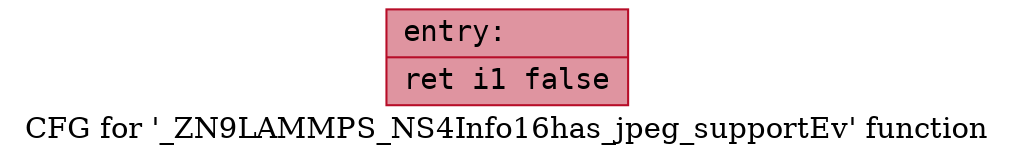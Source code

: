 digraph "CFG for '_ZN9LAMMPS_NS4Info16has_jpeg_supportEv' function" {
	label="CFG for '_ZN9LAMMPS_NS4Info16has_jpeg_supportEv' function";

	Node0x5628465bb820 [shape=record,color="#b70d28ff", style=filled, fillcolor="#b70d2870" fontname="Courier",label="{entry:\l|  ret i1 false\l}"];
}
